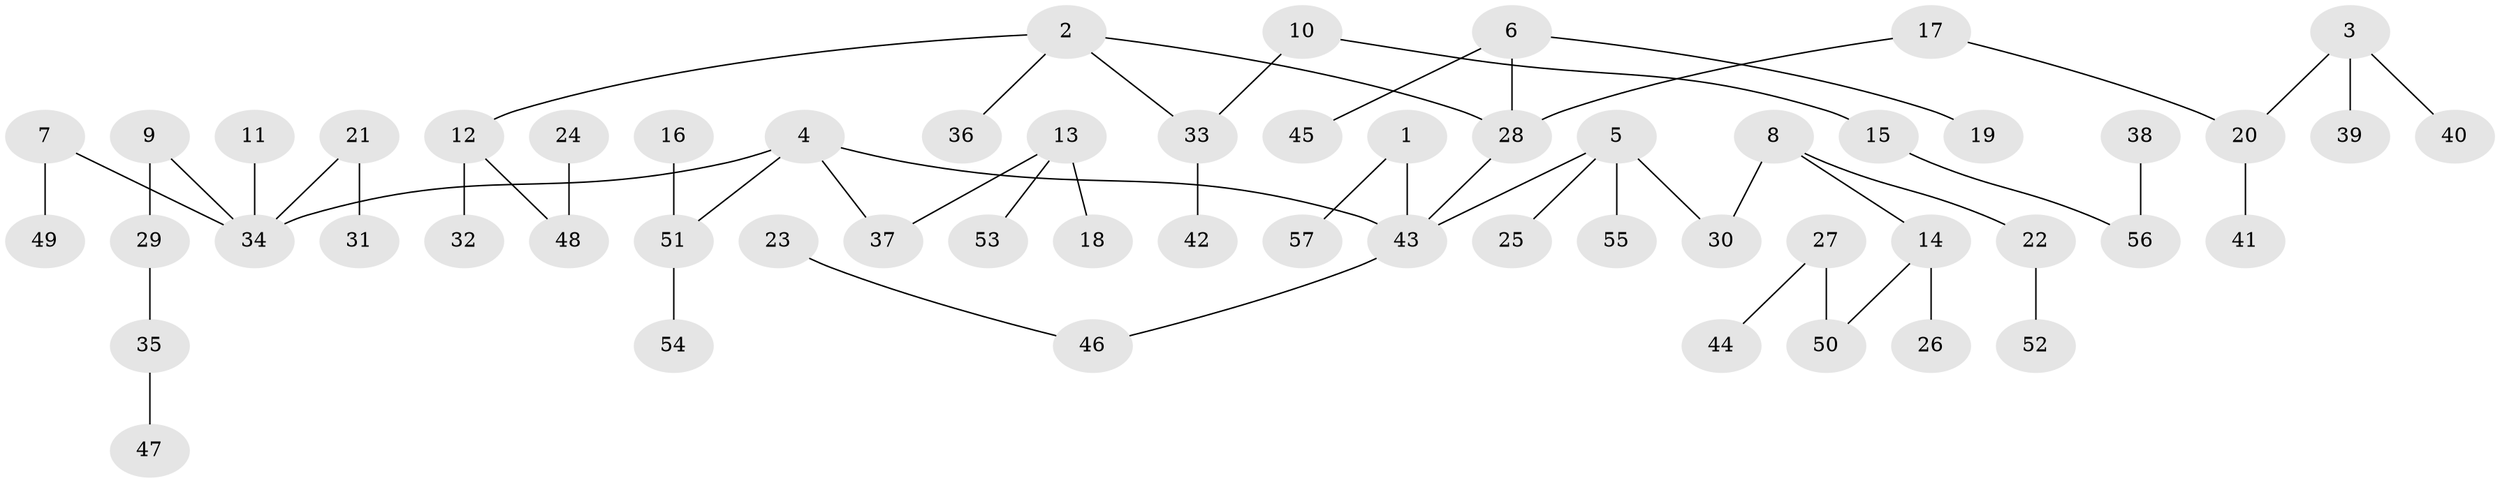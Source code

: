 // original degree distribution, {6: 0.017241379310344827, 4: 0.07758620689655173, 2: 0.33620689655172414, 5: 0.017241379310344827, 3: 0.12931034482758622, 1: 0.4224137931034483}
// Generated by graph-tools (version 1.1) at 2025/02/03/09/25 03:02:31]
// undirected, 57 vertices, 56 edges
graph export_dot {
graph [start="1"]
  node [color=gray90,style=filled];
  1;
  2;
  3;
  4;
  5;
  6;
  7;
  8;
  9;
  10;
  11;
  12;
  13;
  14;
  15;
  16;
  17;
  18;
  19;
  20;
  21;
  22;
  23;
  24;
  25;
  26;
  27;
  28;
  29;
  30;
  31;
  32;
  33;
  34;
  35;
  36;
  37;
  38;
  39;
  40;
  41;
  42;
  43;
  44;
  45;
  46;
  47;
  48;
  49;
  50;
  51;
  52;
  53;
  54;
  55;
  56;
  57;
  1 -- 43 [weight=1.0];
  1 -- 57 [weight=1.0];
  2 -- 12 [weight=1.0];
  2 -- 28 [weight=1.0];
  2 -- 33 [weight=1.0];
  2 -- 36 [weight=1.0];
  3 -- 20 [weight=1.0];
  3 -- 39 [weight=1.0];
  3 -- 40 [weight=1.0];
  4 -- 34 [weight=1.0];
  4 -- 37 [weight=1.0];
  4 -- 43 [weight=1.0];
  4 -- 51 [weight=1.0];
  5 -- 25 [weight=1.0];
  5 -- 30 [weight=1.0];
  5 -- 43 [weight=1.0];
  5 -- 55 [weight=1.0];
  6 -- 19 [weight=1.0];
  6 -- 28 [weight=1.0];
  6 -- 45 [weight=1.0];
  7 -- 34 [weight=1.0];
  7 -- 49 [weight=1.0];
  8 -- 14 [weight=1.0];
  8 -- 22 [weight=1.0];
  8 -- 30 [weight=1.0];
  9 -- 29 [weight=1.0];
  9 -- 34 [weight=1.0];
  10 -- 15 [weight=1.0];
  10 -- 33 [weight=1.0];
  11 -- 34 [weight=1.0];
  12 -- 32 [weight=1.0];
  12 -- 48 [weight=1.0];
  13 -- 18 [weight=1.0];
  13 -- 37 [weight=1.0];
  13 -- 53 [weight=1.0];
  14 -- 26 [weight=1.0];
  14 -- 50 [weight=1.0];
  15 -- 56 [weight=1.0];
  16 -- 51 [weight=1.0];
  17 -- 20 [weight=1.0];
  17 -- 28 [weight=1.0];
  20 -- 41 [weight=1.0];
  21 -- 31 [weight=1.0];
  21 -- 34 [weight=1.0];
  22 -- 52 [weight=1.0];
  23 -- 46 [weight=1.0];
  24 -- 48 [weight=1.0];
  27 -- 44 [weight=1.0];
  27 -- 50 [weight=1.0];
  28 -- 43 [weight=1.0];
  29 -- 35 [weight=1.0];
  33 -- 42 [weight=1.0];
  35 -- 47 [weight=1.0];
  38 -- 56 [weight=1.0];
  43 -- 46 [weight=1.0];
  51 -- 54 [weight=1.0];
}
